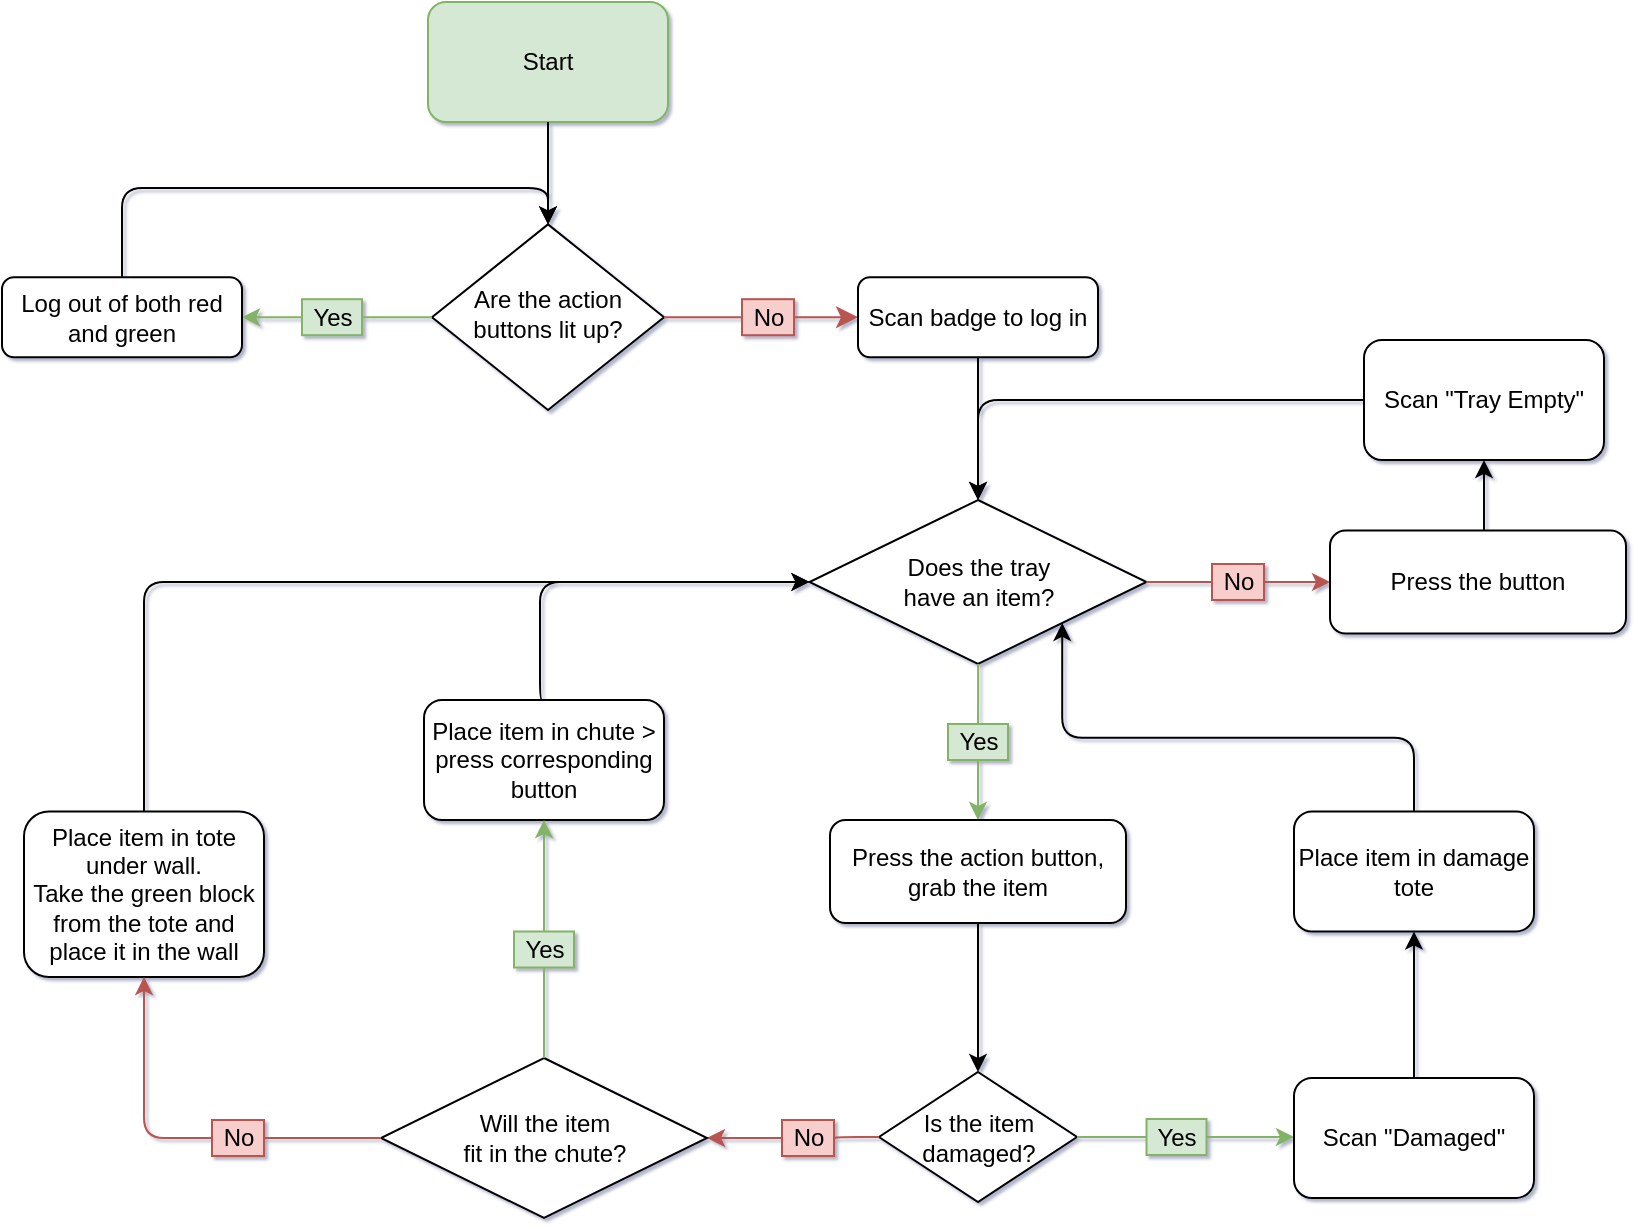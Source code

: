 <mxfile version="13.9.4" type="github">
  <diagram id="C5RBs43oDa-KdzZeNtuy" name="Page-1">
    <mxGraphModel dx="1356" dy="593" grid="0" gridSize="10" guides="1" tooltips="1" connect="1" arrows="1" fold="1" page="0" pageScale="1" pageWidth="827" pageHeight="1169" background="none" math="0" shadow="1">
      <root>
        <mxCell id="WIyWlLk6GJQsqaUBKTNV-0" />
        <mxCell id="WIyWlLk6GJQsqaUBKTNV-1" parent="WIyWlLk6GJQsqaUBKTNV-0" />
        <mxCell id="WIyWlLk6GJQsqaUBKTNV-5" value="" style="edgeStyle=orthogonalEdgeStyle;rounded=0;html=1;jettySize=auto;orthogonalLoop=1;fontSize=11;endArrow=classic;endFill=1;endSize=8;strokeWidth=1;shadow=0;labelBackgroundColor=none;fillColor=#f8cecc;strokeColor=#b85450;" parent="WIyWlLk6GJQsqaUBKTNV-1" source="O4DkN6Ki-hs3kH8LSidX-30" target="WIyWlLk6GJQsqaUBKTNV-7" edge="1">
          <mxGeometry x="0.2" y="44" relative="1" as="geometry">
            <mxPoint as="offset" />
          </mxGeometry>
        </mxCell>
        <mxCell id="O4DkN6Ki-hs3kH8LSidX-33" value="" style="edgeStyle=orthogonalEdgeStyle;rounded=1;orthogonalLoop=1;jettySize=auto;html=1;endArrow=classic;endFill=1;fillColor=#d5e8d4;strokeColor=#82b366;" parent="WIyWlLk6GJQsqaUBKTNV-1" source="O4DkN6Ki-hs3kH8LSidX-34" target="WIyWlLk6GJQsqaUBKTNV-12" edge="1">
          <mxGeometry relative="1" as="geometry" />
        </mxCell>
        <mxCell id="WIyWlLk6GJQsqaUBKTNV-6" value="Are the action buttons lit up?" style="rhombus;whiteSpace=wrap;html=1;shadow=0;fontFamily=Helvetica;fontSize=12;align=center;strokeWidth=1;spacing=6;spacingTop=-4;" parent="WIyWlLk6GJQsqaUBKTNV-1" vertex="1">
          <mxGeometry x="107" y="157.2" width="116" height="92.8" as="geometry" />
        </mxCell>
        <mxCell id="O4DkN6Ki-hs3kH8LSidX-3" value="" style="edgeStyle=orthogonalEdgeStyle;rounded=0;orthogonalLoop=1;jettySize=auto;html=1;" parent="WIyWlLk6GJQsqaUBKTNV-1" source="WIyWlLk6GJQsqaUBKTNV-7" target="O4DkN6Ki-hs3kH8LSidX-0" edge="1">
          <mxGeometry relative="1" as="geometry" />
        </mxCell>
        <mxCell id="WIyWlLk6GJQsqaUBKTNV-7" value="Scan badge to log in" style="rounded=1;whiteSpace=wrap;html=1;fontSize=12;glass=0;strokeWidth=1;shadow=0;" parent="WIyWlLk6GJQsqaUBKTNV-1" vertex="1">
          <mxGeometry x="320" y="183.6" width="120" height="40" as="geometry" />
        </mxCell>
        <mxCell id="WIyWlLk6GJQsqaUBKTNV-12" value="Log out of both red and green" style="rounded=1;whiteSpace=wrap;html=1;fontSize=12;glass=0;strokeWidth=1;shadow=0;" parent="WIyWlLk6GJQsqaUBKTNV-1" vertex="1">
          <mxGeometry x="-108" y="183.6" width="120" height="40" as="geometry" />
        </mxCell>
        <mxCell id="O4DkN6Ki-hs3kH8LSidX-5" value="" style="edgeStyle=orthogonalEdgeStyle;rounded=0;orthogonalLoop=1;jettySize=auto;html=1;fillColor=#d5e8d4;strokeColor=#82b366;" parent="WIyWlLk6GJQsqaUBKTNV-1" source="O4DkN6Ki-hs3kH8LSidX-6" target="O4DkN6Ki-hs3kH8LSidX-7" edge="1">
          <mxGeometry relative="1" as="geometry" />
        </mxCell>
        <mxCell id="O4DkN6Ki-hs3kH8LSidX-19" value="" style="edgeStyle=elbowEdgeStyle;rounded=0;orthogonalLoop=1;jettySize=auto;elbow=vertical;html=1;fillColor=#f8cecc;strokeColor=#b85450;" parent="WIyWlLk6GJQsqaUBKTNV-1" source="O4DkN6Ki-hs3kH8LSidX-20" target="O4DkN6Ki-hs3kH8LSidX-18" edge="1">
          <mxGeometry relative="1" as="geometry" />
        </mxCell>
        <mxCell id="O4DkN6Ki-hs3kH8LSidX-0" value="&lt;div&gt;Does the tray&lt;/div&gt;&lt;div&gt;have an item?&lt;/div&gt;" style="rhombus;whiteSpace=wrap;html=1;" parent="WIyWlLk6GJQsqaUBKTNV-1" vertex="1">
          <mxGeometry x="295.75" y="295" width="168.5" height="81.98" as="geometry" />
        </mxCell>
        <mxCell id="O4DkN6Ki-hs3kH8LSidX-1" value="Start" style="rounded=1;whiteSpace=wrap;html=1;fillColor=#d5e8d4;strokeColor=#82b366;" parent="WIyWlLk6GJQsqaUBKTNV-1" vertex="1">
          <mxGeometry x="105" y="46" width="120" height="60" as="geometry" />
        </mxCell>
        <mxCell id="O4DkN6Ki-hs3kH8LSidX-2" value="" style="endArrow=classic;html=1;exitX=0.5;exitY=1;exitDx=0;exitDy=0;entryX=0.5;entryY=0;entryDx=0;entryDy=0;" parent="WIyWlLk6GJQsqaUBKTNV-1" source="O4DkN6Ki-hs3kH8LSidX-1" target="WIyWlLk6GJQsqaUBKTNV-6" edge="1">
          <mxGeometry width="50" height="50" relative="1" as="geometry">
            <mxPoint x="212" y="269" as="sourcePoint" />
            <mxPoint x="262" y="219" as="targetPoint" />
          </mxGeometry>
        </mxCell>
        <mxCell id="O4DkN6Ki-hs3kH8LSidX-8" value="" style="edgeStyle=orthogonalEdgeStyle;rounded=0;orthogonalLoop=1;jettySize=auto;html=1;exitX=0.5;exitY=1;exitDx=0;exitDy=0;entryX=0.5;entryY=0;entryDx=0;entryDy=0;" parent="WIyWlLk6GJQsqaUBKTNV-1" source="O4DkN6Ki-hs3kH8LSidX-7" target="O4DkN6Ki-hs3kH8LSidX-4" edge="1">
          <mxGeometry relative="1" as="geometry">
            <mxPoint x="402" y="590" as="targetPoint" />
          </mxGeometry>
        </mxCell>
        <mxCell id="O4DkN6Ki-hs3kH8LSidX-15" value="" style="edgeStyle=orthogonalEdgeStyle;orthogonalLoop=1;jettySize=auto;html=1;rounded=1;fillColor=#f8cecc;strokeColor=#b85450;entryX=1;entryY=0.5;entryDx=0;entryDy=0;" parent="WIyWlLk6GJQsqaUBKTNV-1" source="O4DkN6Ki-hs3kH8LSidX-16" target="O4DkN6Ki-hs3kH8LSidX-37" edge="1">
          <mxGeometry relative="1" as="geometry">
            <mxPoint x="221" y="614" as="targetPoint" />
          </mxGeometry>
        </mxCell>
        <mxCell id="O4DkN6Ki-hs3kH8LSidX-52" value="" style="edgeStyle=elbowEdgeStyle;rounded=0;orthogonalLoop=1;jettySize=auto;elbow=vertical;html=1;endArrow=classic;endFill=1;fillColor=#d5e8d4;strokeColor=#82b366;" parent="WIyWlLk6GJQsqaUBKTNV-1" source="O4DkN6Ki-hs3kH8LSidX-53" target="O4DkN6Ki-hs3kH8LSidX-10" edge="1">
          <mxGeometry relative="1" as="geometry" />
        </mxCell>
        <mxCell id="O4DkN6Ki-hs3kH8LSidX-4" value="Is the item damaged?" style="rhombus;whiteSpace=wrap;html=1;" parent="WIyWlLk6GJQsqaUBKTNV-1" vertex="1">
          <mxGeometry x="330.5" y="581" width="99" height="65" as="geometry" />
        </mxCell>
        <mxCell id="O4DkN6Ki-hs3kH8LSidX-7" value="Press the action button, grab the item" style="rounded=1;whiteSpace=wrap;html=1;fontSize=12;glass=0;strokeWidth=1;shadow=0;" parent="WIyWlLk6GJQsqaUBKTNV-1" vertex="1">
          <mxGeometry x="306" y="455" width="148" height="51.5" as="geometry" />
        </mxCell>
        <mxCell id="O4DkN6Ki-hs3kH8LSidX-13" value="" style="edgeStyle=orthogonalEdgeStyle;rounded=0;orthogonalLoop=1;jettySize=auto;html=1;" parent="WIyWlLk6GJQsqaUBKTNV-1" source="O4DkN6Ki-hs3kH8LSidX-10" target="O4DkN6Ki-hs3kH8LSidX-12" edge="1">
          <mxGeometry relative="1" as="geometry" />
        </mxCell>
        <mxCell id="O4DkN6Ki-hs3kH8LSidX-10" value="Scan &quot;Damaged&quot;" style="whiteSpace=wrap;html=1;rounded=1;shadow=0;strokeWidth=1;glass=0;" parent="WIyWlLk6GJQsqaUBKTNV-1" vertex="1">
          <mxGeometry x="538" y="584" width="120" height="60" as="geometry" />
        </mxCell>
        <mxCell id="O4DkN6Ki-hs3kH8LSidX-12" value="Place item in damage tote" style="whiteSpace=wrap;html=1;rounded=1;shadow=0;strokeWidth=1;glass=0;" parent="WIyWlLk6GJQsqaUBKTNV-1" vertex="1">
          <mxGeometry x="538" y="450.75" width="120" height="60" as="geometry" />
        </mxCell>
        <mxCell id="O4DkN6Ki-hs3kH8LSidX-14" value="Place item in chute &amp;gt; press corresponding button" style="whiteSpace=wrap;html=1;rounded=1;shadow=0;strokeWidth=1;glass=0;" parent="WIyWlLk6GJQsqaUBKTNV-1" vertex="1">
          <mxGeometry x="103" y="395" width="120" height="60" as="geometry" />
        </mxCell>
        <mxCell id="O4DkN6Ki-hs3kH8LSidX-17" value="" style="endArrow=classic;html=1;exitX=0.5;exitY=0;exitDx=0;exitDy=0;edgeStyle=elbowEdgeStyle;entryX=0;entryY=0.5;entryDx=0;entryDy=0;" parent="WIyWlLk6GJQsqaUBKTNV-1" source="O4DkN6Ki-hs3kH8LSidX-14" target="O4DkN6Ki-hs3kH8LSidX-0" edge="1">
          <mxGeometry width="50" height="50" relative="1" as="geometry">
            <mxPoint x="245" y="653" as="sourcePoint" />
            <mxPoint x="380" y="290" as="targetPoint" />
            <Array as="points">
              <mxPoint x="161" y="389" />
              <mxPoint x="265" y="547" />
            </Array>
          </mxGeometry>
        </mxCell>
        <mxCell id="O4DkN6Ki-hs3kH8LSidX-22" value="" style="edgeStyle=elbowEdgeStyle;rounded=0;orthogonalLoop=1;jettySize=auto;html=1;" parent="WIyWlLk6GJQsqaUBKTNV-1" source="O4DkN6Ki-hs3kH8LSidX-18" target="O4DkN6Ki-hs3kH8LSidX-21" edge="1">
          <mxGeometry relative="1" as="geometry" />
        </mxCell>
        <mxCell id="O4DkN6Ki-hs3kH8LSidX-18" value="Press the button" style="rounded=1;whiteSpace=wrap;html=1;fontSize=12;glass=0;strokeWidth=1;shadow=0;" parent="WIyWlLk6GJQsqaUBKTNV-1" vertex="1">
          <mxGeometry x="556" y="310.24" width="148" height="51.5" as="geometry" />
        </mxCell>
        <mxCell id="O4DkN6Ki-hs3kH8LSidX-21" value="Scan &quot;Tray Empty&quot;" style="whiteSpace=wrap;html=1;rounded=1;shadow=0;strokeWidth=1;glass=0;" parent="WIyWlLk6GJQsqaUBKTNV-1" vertex="1">
          <mxGeometry x="573" y="215" width="120" height="60" as="geometry" />
        </mxCell>
        <mxCell id="O4DkN6Ki-hs3kH8LSidX-23" value="" style="endArrow=classic;html=1;exitX=0;exitY=0.5;exitDx=0;exitDy=0;entryX=0.5;entryY=0;entryDx=0;entryDy=0;edgeStyle=elbowEdgeStyle;elbow=vertical;" parent="WIyWlLk6GJQsqaUBKTNV-1" source="O4DkN6Ki-hs3kH8LSidX-21" target="O4DkN6Ki-hs3kH8LSidX-0" edge="1">
          <mxGeometry width="50" height="50" relative="1" as="geometry">
            <mxPoint x="608" y="485" as="sourcePoint" />
            <mxPoint x="658" y="435" as="targetPoint" />
            <Array as="points">
              <mxPoint x="541" y="245" />
              <mxPoint x="745" y="231" />
              <mxPoint x="752" y="388" />
              <mxPoint x="622" y="260" />
            </Array>
          </mxGeometry>
        </mxCell>
        <mxCell id="O4DkN6Ki-hs3kH8LSidX-16" value="No" style="text;html=1;align=center;verticalAlign=middle;resizable=0;points=[];autosize=1;fillColor=#f8cecc;strokeColor=#b85450;" parent="WIyWlLk6GJQsqaUBKTNV-1" vertex="1">
          <mxGeometry x="282" y="605" width="26" height="18" as="geometry" />
        </mxCell>
        <mxCell id="O4DkN6Ki-hs3kH8LSidX-26" value="" style="edgeStyle=orthogonalEdgeStyle;orthogonalLoop=1;jettySize=auto;html=1;rounded=1;endArrow=none;endFill=0;fillColor=#f8cecc;strokeColor=#b85450;" parent="WIyWlLk6GJQsqaUBKTNV-1" source="O4DkN6Ki-hs3kH8LSidX-4" target="O4DkN6Ki-hs3kH8LSidX-16" edge="1">
          <mxGeometry relative="1" as="geometry">
            <mxPoint x="340" y="614" as="sourcePoint" />
            <mxPoint x="161" y="506.5" as="targetPoint" />
          </mxGeometry>
        </mxCell>
        <mxCell id="O4DkN6Ki-hs3kH8LSidX-6" value="Yes" style="text;html=1;align=center;verticalAlign=middle;resizable=0;points=[];autosize=1;fillColor=#d5e8d4;strokeColor=#82b366;" parent="WIyWlLk6GJQsqaUBKTNV-1" vertex="1">
          <mxGeometry x="365" y="407" width="30" height="18" as="geometry" />
        </mxCell>
        <mxCell id="O4DkN6Ki-hs3kH8LSidX-27" value="" style="edgeStyle=orthogonalEdgeStyle;rounded=0;orthogonalLoop=1;jettySize=auto;html=1;endArrow=none;endFill=0;fillColor=#d5e8d4;strokeColor=#82b366;" parent="WIyWlLk6GJQsqaUBKTNV-1" source="O4DkN6Ki-hs3kH8LSidX-0" target="O4DkN6Ki-hs3kH8LSidX-6" edge="1">
          <mxGeometry relative="1" as="geometry">
            <mxPoint x="380.083" y="376.939" as="sourcePoint" />
            <mxPoint x="380" y="455" as="targetPoint" />
          </mxGeometry>
        </mxCell>
        <mxCell id="O4DkN6Ki-hs3kH8LSidX-20" value="No" style="text;html=1;align=center;verticalAlign=middle;resizable=0;points=[];autosize=1;fillColor=#f8cecc;strokeColor=#b85450;" parent="WIyWlLk6GJQsqaUBKTNV-1" vertex="1">
          <mxGeometry x="497" y="326.99" width="26" height="18" as="geometry" />
        </mxCell>
        <mxCell id="O4DkN6Ki-hs3kH8LSidX-28" value="" style="edgeStyle=elbowEdgeStyle;rounded=0;orthogonalLoop=1;jettySize=auto;elbow=vertical;html=1;endArrow=none;endFill=0;fillColor=#f8cecc;strokeColor=#b85450;" parent="WIyWlLk6GJQsqaUBKTNV-1" source="O4DkN6Ki-hs3kH8LSidX-0" target="O4DkN6Ki-hs3kH8LSidX-20" edge="1">
          <mxGeometry relative="1" as="geometry">
            <mxPoint x="464.229" y="336" as="sourcePoint" />
            <mxPoint x="556" y="336" as="targetPoint" />
          </mxGeometry>
        </mxCell>
        <mxCell id="O4DkN6Ki-hs3kH8LSidX-29" value="" style="endArrow=classic;html=1;exitX=0.5;exitY=0;exitDx=0;exitDy=0;entryX=1;entryY=1;entryDx=0;entryDy=0;edgeStyle=orthogonalEdgeStyle;" parent="WIyWlLk6GJQsqaUBKTNV-1" source="O4DkN6Ki-hs3kH8LSidX-12" target="O4DkN6Ki-hs3kH8LSidX-0" edge="1">
          <mxGeometry width="50" height="50" relative="1" as="geometry">
            <mxPoint x="383" y="548" as="sourcePoint" />
            <mxPoint x="433" y="498" as="targetPoint" />
          </mxGeometry>
        </mxCell>
        <mxCell id="O4DkN6Ki-hs3kH8LSidX-30" value="&lt;div&gt;No&lt;/div&gt;" style="text;html=1;align=center;verticalAlign=middle;resizable=0;points=[];autosize=1;fillColor=#f8cecc;strokeColor=#b85450;" parent="WIyWlLk6GJQsqaUBKTNV-1" vertex="1">
          <mxGeometry x="262" y="194.6" width="26" height="18" as="geometry" />
        </mxCell>
        <mxCell id="O4DkN6Ki-hs3kH8LSidX-31" value="" style="edgeStyle=orthogonalEdgeStyle;rounded=0;html=1;jettySize=auto;orthogonalLoop=1;fontSize=11;endArrow=none;endFill=0;endSize=8;strokeWidth=1;shadow=0;labelBackgroundColor=none;fillColor=#f8cecc;strokeColor=#b85450;" parent="WIyWlLk6GJQsqaUBKTNV-1" source="WIyWlLk6GJQsqaUBKTNV-6" target="O4DkN6Ki-hs3kH8LSidX-30" edge="1">
          <mxGeometry x="0.2" y="44" relative="1" as="geometry">
            <mxPoint as="offset" />
            <mxPoint x="223" y="203.6" as="sourcePoint" />
            <mxPoint x="273" y="203.6" as="targetPoint" />
          </mxGeometry>
        </mxCell>
        <mxCell id="O4DkN6Ki-hs3kH8LSidX-34" value="&lt;div&gt;Yes&lt;/div&gt;" style="text;html=1;align=center;verticalAlign=middle;resizable=0;points=[];autosize=1;fillColor=#d5e8d4;strokeColor=#82b366;" parent="WIyWlLk6GJQsqaUBKTNV-1" vertex="1">
          <mxGeometry x="42" y="194.6" width="30" height="18" as="geometry" />
        </mxCell>
        <mxCell id="O4DkN6Ki-hs3kH8LSidX-35" value="" style="edgeStyle=orthogonalEdgeStyle;rounded=1;orthogonalLoop=1;jettySize=auto;html=1;endArrow=none;endFill=0;fillColor=#d5e8d4;strokeColor=#82b366;" parent="WIyWlLk6GJQsqaUBKTNV-1" source="WIyWlLk6GJQsqaUBKTNV-6" target="O4DkN6Ki-hs3kH8LSidX-34" edge="1">
          <mxGeometry relative="1" as="geometry">
            <mxPoint x="107" y="203.6" as="sourcePoint" />
            <mxPoint x="12" y="203.6" as="targetPoint" />
          </mxGeometry>
        </mxCell>
        <mxCell id="O4DkN6Ki-hs3kH8LSidX-38" value="" style="edgeStyle=orthogonalEdgeStyle;rounded=1;orthogonalLoop=1;jettySize=auto;html=1;endArrow=classic;endFill=1;fillColor=#d5e8d4;strokeColor=#82b366;" parent="WIyWlLk6GJQsqaUBKTNV-1" source="O4DkN6Ki-hs3kH8LSidX-39" target="O4DkN6Ki-hs3kH8LSidX-14" edge="1">
          <mxGeometry relative="1" as="geometry" />
        </mxCell>
        <mxCell id="O4DkN6Ki-hs3kH8LSidX-37" value="&lt;div&gt;Will the item&lt;/div&gt;&lt;div&gt;fit in the chute?&lt;br&gt;&lt;/div&gt;" style="rhombus;whiteSpace=wrap;html=1;" parent="WIyWlLk6GJQsqaUBKTNV-1" vertex="1">
          <mxGeometry x="81.5" y="574" width="163" height="80" as="geometry" />
        </mxCell>
        <mxCell id="O4DkN6Ki-hs3kH8LSidX-39" value="&lt;div&gt;Yes&lt;/div&gt;" style="text;html=1;align=center;verticalAlign=middle;resizable=0;points=[];autosize=1;fillColor=#d5e8d4;strokeColor=#82b366;" parent="WIyWlLk6GJQsqaUBKTNV-1" vertex="1">
          <mxGeometry x="148" y="510.75" width="30" height="18" as="geometry" />
        </mxCell>
        <mxCell id="O4DkN6Ki-hs3kH8LSidX-41" value="" style="edgeStyle=orthogonalEdgeStyle;rounded=1;orthogonalLoop=1;jettySize=auto;html=1;endArrow=none;endFill=0;fillColor=#d5e8d4;strokeColor=#82b366;" parent="WIyWlLk6GJQsqaUBKTNV-1" source="O4DkN6Ki-hs3kH8LSidX-37" target="O4DkN6Ki-hs3kH8LSidX-39" edge="1">
          <mxGeometry relative="1" as="geometry">
            <mxPoint x="163" y="574" as="sourcePoint" />
            <mxPoint x="163" y="455" as="targetPoint" />
          </mxGeometry>
        </mxCell>
        <mxCell id="O4DkN6Ki-hs3kH8LSidX-42" value="Place item in tote under wall.&lt;br&gt;Take the green block from the tote and place it in the wall" style="whiteSpace=wrap;html=1;rounded=1;shadow=0;strokeWidth=1;glass=0;" parent="WIyWlLk6GJQsqaUBKTNV-1" vertex="1">
          <mxGeometry x="-97" y="450.75" width="120" height="82.75" as="geometry" />
        </mxCell>
        <mxCell id="O4DkN6Ki-hs3kH8LSidX-43" value="" style="endArrow=classic;html=1;exitX=0;exitY=0.5;exitDx=0;exitDy=0;entryX=0.5;entryY=1;entryDx=0;entryDy=0;edgeStyle=elbowEdgeStyle;elbow=vertical;fillColor=#f8cecc;strokeColor=#b85450;" parent="WIyWlLk6GJQsqaUBKTNV-1" source="O4DkN6Ki-hs3kH8LSidX-44" target="O4DkN6Ki-hs3kH8LSidX-42" edge="1">
          <mxGeometry width="50" height="50" relative="1" as="geometry">
            <mxPoint x="212" y="509" as="sourcePoint" />
            <mxPoint x="262" y="459" as="targetPoint" />
            <Array as="points">
              <mxPoint x="-50" y="614" />
            </Array>
          </mxGeometry>
        </mxCell>
        <mxCell id="O4DkN6Ki-hs3kH8LSidX-44" value="No" style="text;html=1;align=center;verticalAlign=middle;resizable=0;points=[];autosize=1;fillColor=#f8cecc;strokeColor=#b85450;" parent="WIyWlLk6GJQsqaUBKTNV-1" vertex="1">
          <mxGeometry x="-3" y="605" width="26" height="18" as="geometry" />
        </mxCell>
        <mxCell id="O4DkN6Ki-hs3kH8LSidX-45" value="" style="endArrow=none;html=1;exitX=0;exitY=0.5;exitDx=0;exitDy=0;edgeStyle=elbowEdgeStyle;elbow=vertical;endFill=0;rounded=0;entryX=1.019;entryY=0.494;entryDx=0;entryDy=0;entryPerimeter=0;fillColor=#f8cecc;strokeColor=#b85450;" parent="WIyWlLk6GJQsqaUBKTNV-1" source="O4DkN6Ki-hs3kH8LSidX-37" target="O4DkN6Ki-hs3kH8LSidX-44" edge="1">
          <mxGeometry width="50" height="50" relative="1" as="geometry">
            <mxPoint x="81.5" y="614" as="sourcePoint" />
            <mxPoint x="31" y="617" as="targetPoint" />
            <Array as="points">
              <mxPoint x="30" y="614" />
              <mxPoint x="21" y="637" />
              <mxPoint x="14" y="614" />
            </Array>
          </mxGeometry>
        </mxCell>
        <mxCell id="O4DkN6Ki-hs3kH8LSidX-47" value="" style="endArrow=classic;html=1;exitX=0.5;exitY=0;exitDx=0;exitDy=0;entryX=0;entryY=0.5;entryDx=0;entryDy=0;edgeStyle=elbowEdgeStyle;" parent="WIyWlLk6GJQsqaUBKTNV-1" source="O4DkN6Ki-hs3kH8LSidX-42" target="O4DkN6Ki-hs3kH8LSidX-0" edge="1">
          <mxGeometry width="50" height="50" relative="1" as="geometry">
            <mxPoint x="42" y="411" as="sourcePoint" />
            <mxPoint x="277.19" y="292" as="targetPoint" />
            <Array as="points">
              <mxPoint x="-37" y="392" />
              <mxPoint x="-91" y="378" />
            </Array>
          </mxGeometry>
        </mxCell>
        <mxCell id="O4DkN6Ki-hs3kH8LSidX-48" value="" style="endArrow=classic;html=1;exitX=0.5;exitY=0;exitDx=0;exitDy=0;entryX=0.5;entryY=0;entryDx=0;entryDy=0;edgeStyle=elbowEdgeStyle;elbow=vertical;" parent="WIyWlLk6GJQsqaUBKTNV-1" source="WIyWlLk6GJQsqaUBKTNV-12" target="WIyWlLk6GJQsqaUBKTNV-6" edge="1">
          <mxGeometry width="50" height="50" relative="1" as="geometry">
            <mxPoint x="153" y="304" as="sourcePoint" />
            <mxPoint x="203" y="254" as="targetPoint" />
            <Array as="points">
              <mxPoint x="83" y="139" />
            </Array>
          </mxGeometry>
        </mxCell>
        <mxCell id="O4DkN6Ki-hs3kH8LSidX-53" value="&lt;div&gt;Yes&lt;/div&gt;" style="text;html=1;align=center;verticalAlign=middle;resizable=0;points=[];autosize=1;fillColor=#d5e8d4;strokeColor=#82b366;" parent="WIyWlLk6GJQsqaUBKTNV-1" vertex="1">
          <mxGeometry x="464.25" y="604.5" width="30" height="18" as="geometry" />
        </mxCell>
        <mxCell id="O4DkN6Ki-hs3kH8LSidX-55" value="" style="edgeStyle=elbowEdgeStyle;rounded=0;orthogonalLoop=1;jettySize=auto;elbow=vertical;html=1;endArrow=none;endFill=0;fillColor=#d5e8d4;strokeColor=#82b366;" parent="WIyWlLk6GJQsqaUBKTNV-1" source="O4DkN6Ki-hs3kH8LSidX-4" target="O4DkN6Ki-hs3kH8LSidX-53" edge="1">
          <mxGeometry relative="1" as="geometry">
            <mxPoint x="428.738" y="614" as="sourcePoint" />
            <mxPoint x="493" y="614" as="targetPoint" />
          </mxGeometry>
        </mxCell>
      </root>
    </mxGraphModel>
  </diagram>
</mxfile>

